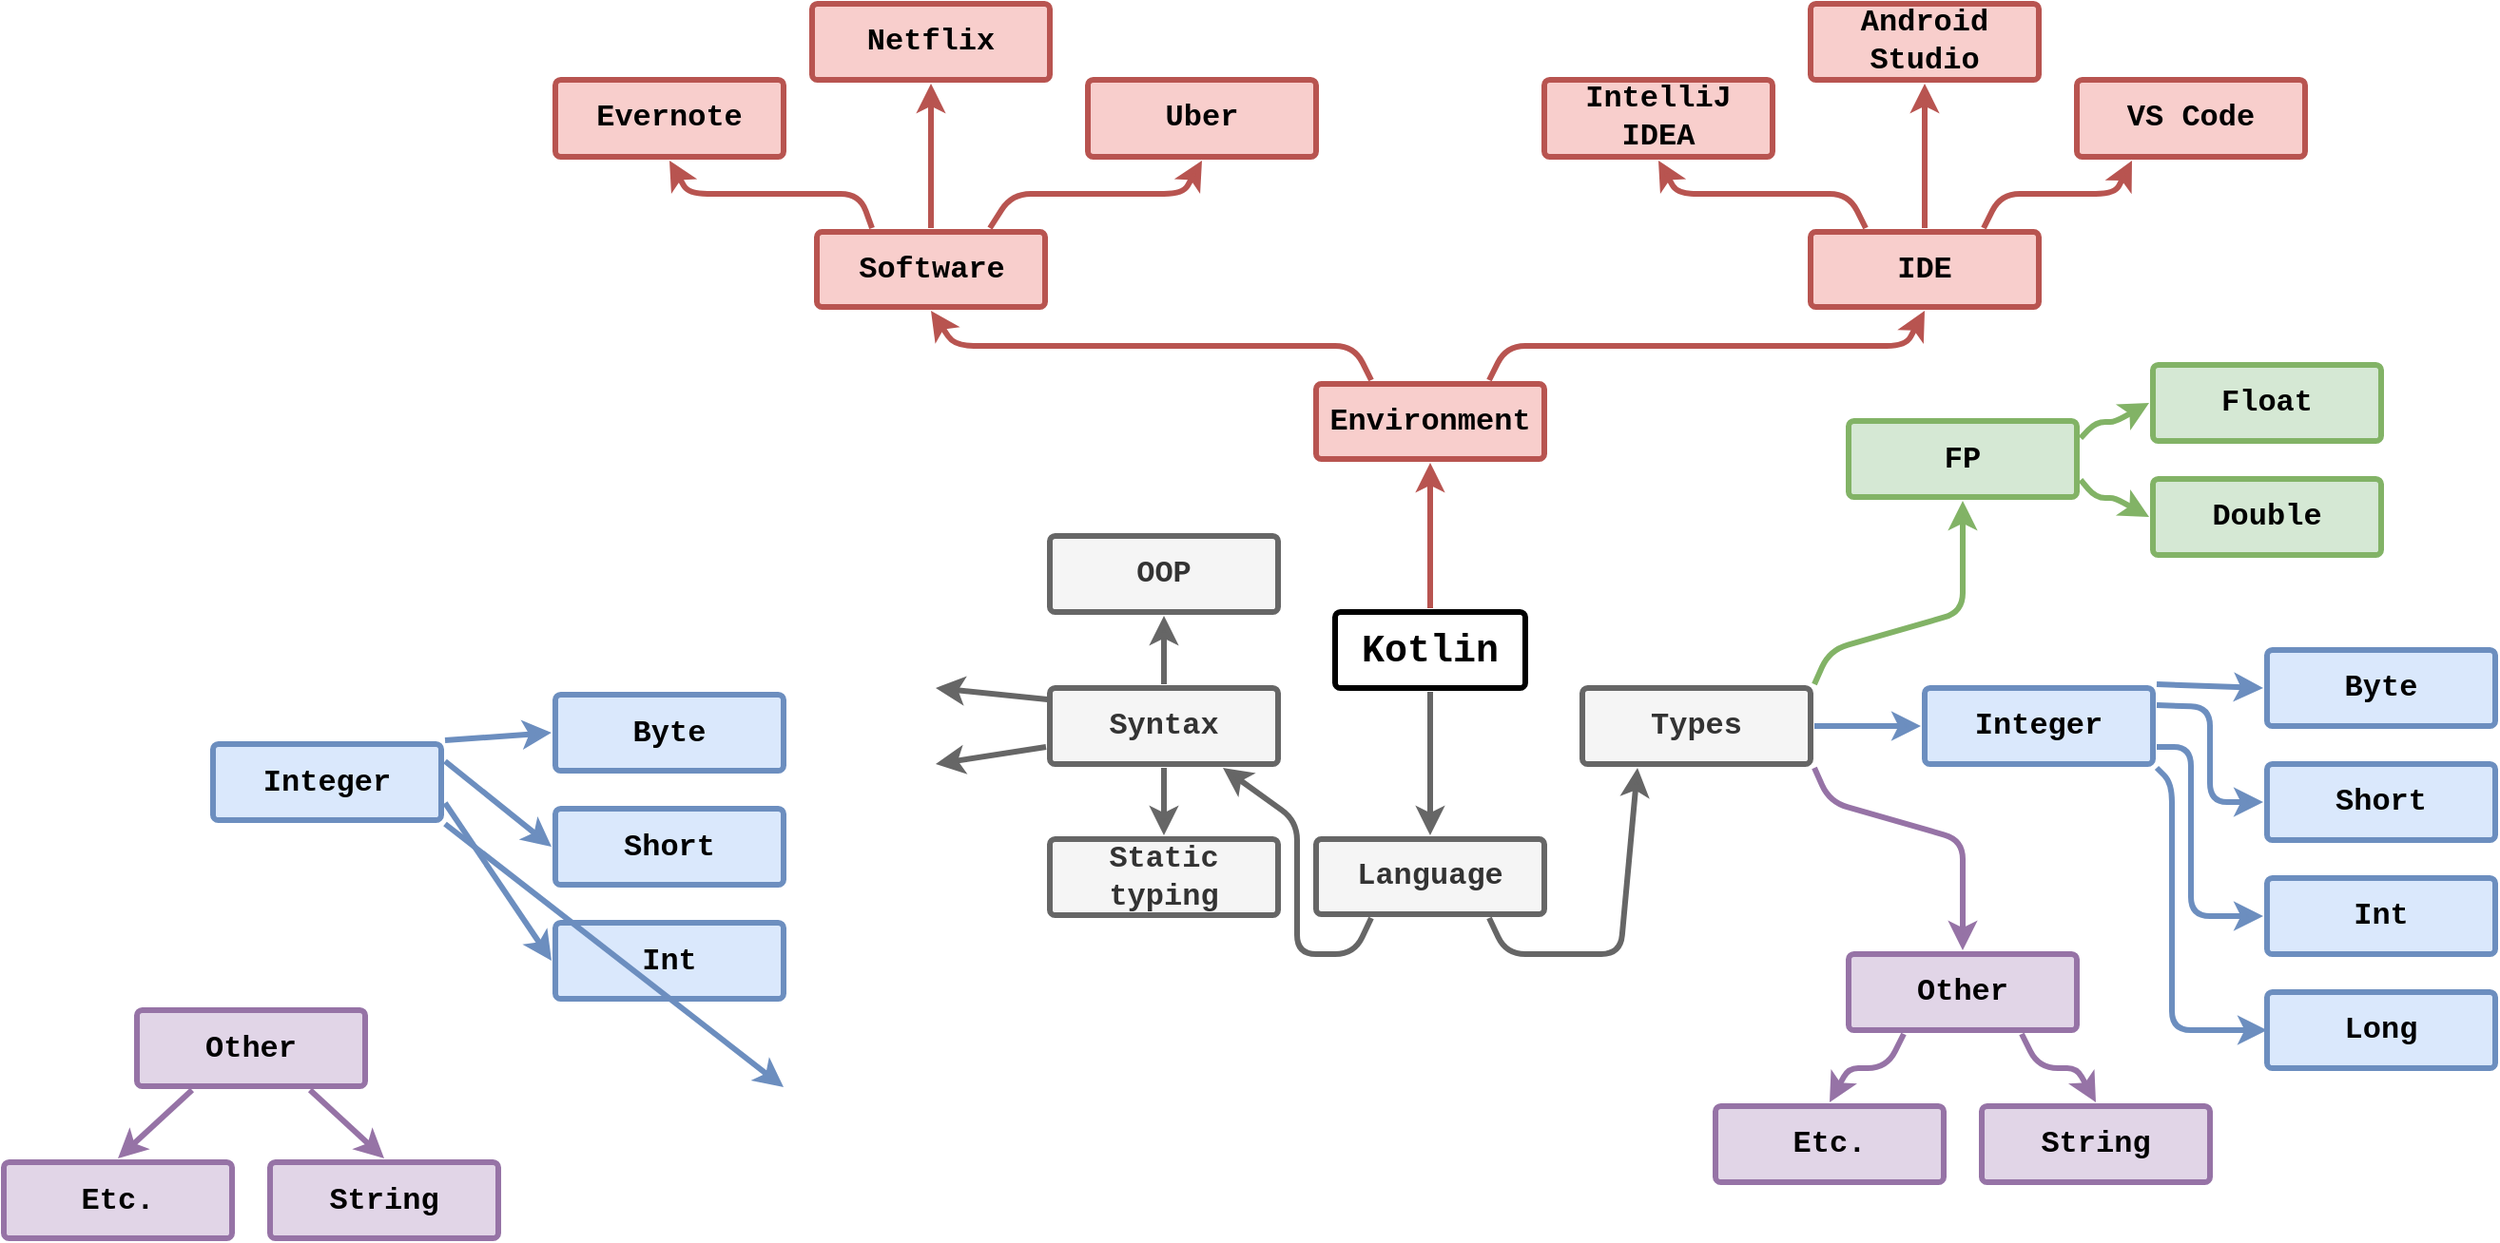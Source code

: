 <mxfile version="22.1.0" type="github">
  <diagram id="6a731a19-8d31-9384-78a2-239565b7b9f0" name="Page-1">
    <mxGraphModel dx="1869" dy="373" grid="1" gridSize="10" guides="1" tooltips="1" connect="1" arrows="1" fold="1" page="1" pageScale="1" pageWidth="1169" pageHeight="827" background="none" math="0" shadow="0">
      <root>
        <mxCell id="0" />
        <mxCell id="1" parent="0" />
        <mxCell id="1745" value="" style="edgeStyle=none;rounded=1;jumpStyle=none;html=1;shadow=0;labelBackgroundColor=none;startArrow=none;startFill=0;endArrow=classic;endFill=1;jettySize=auto;orthogonalLoop=1;strokeColor=#b85450;strokeWidth=3;fontFamily=Courier New;fontSize=16;fontColor=default;spacing=5;fontStyle=1;exitX=0.25;exitY=0;exitDx=0;exitDy=0;entryX=0.5;entryY=1;entryDx=0;entryDy=0;fillColor=#f8cecc;" parent="1" source="BuEvshFohfWNwcxQu9Q5-1786" target="1764" edge="1">
          <mxGeometry relative="1" as="geometry">
            <mxPoint x="585.0" y="208" as="sourcePoint" />
            <mxPoint x="536" y="130" as="targetPoint" />
            <Array as="points">
              <mxPoint x="540" y="260" />
              <mxPoint x="330" y="260" />
            </Array>
          </mxGeometry>
        </mxCell>
        <mxCell id="1746" value="" style="edgeStyle=none;rounded=1;jumpStyle=none;html=1;shadow=0;labelBackgroundColor=none;startArrow=none;startFill=0;endArrow=classic;endFill=1;jettySize=auto;orthogonalLoop=1;strokeColor=#666666;strokeWidth=3;fontFamily=Courier New;fontSize=16;fontColor=default;spacing=5;fontStyle=1;fillColor=#f5f5f5;entryX=0.25;entryY=1;entryDx=0;entryDy=0;exitX=0.75;exitY=1;exitDx=0;exitDy=0;" parent="1" source="BuEvshFohfWNwcxQu9Q5-1799" target="1771" edge="1">
          <mxGeometry relative="1" as="geometry">
            <mxPoint x="600" y="560" as="sourcePoint" />
            <Array as="points">
              <mxPoint x="620" y="580" />
              <mxPoint x="680" y="580" />
            </Array>
          </mxGeometry>
        </mxCell>
        <mxCell id="1747" value="" style="edgeStyle=none;rounded=1;jumpStyle=none;html=1;shadow=0;labelBackgroundColor=none;startArrow=none;startFill=0;endArrow=classic;endFill=1;jettySize=auto;orthogonalLoop=1;strokeWidth=3;fontFamily=Courier New;fontSize=16;fontColor=default;spacing=5;fontStyle=1;entryX=0.5;entryY=0;entryDx=0;entryDy=0;fillColor=#f5f5f5;strokeColor=#666666;" parent="1" source="1749" target="BuEvshFohfWNwcxQu9Q5-1799" edge="1">
          <mxGeometry relative="1" as="geometry">
            <mxPoint x="571.773" y="568.5" as="targetPoint" />
          </mxGeometry>
        </mxCell>
        <mxCell id="1749" value="Kotlin" style="rounded=1;whiteSpace=wrap;html=1;shadow=0;labelBackgroundColor=none;strokeWidth=3;fontFamily=Courier New;fontSize=20;align=center;fontStyle=1;spacing=5;arcSize=7;perimeterSpacing=2;" parent="1" vertex="1">
          <mxGeometry x="530" y="400" width="100" height="40" as="geometry" />
        </mxCell>
        <mxCell id="1764" value="Software" style="rounded=1;whiteSpace=wrap;html=1;shadow=0;labelBackgroundColor=none;strokeColor=#b85450;strokeWidth=3;fillColor=#f8cecc;fontFamily=Courier New;fontSize=16;align=center;spacing=5;fontStyle=1;arcSize=7;perimeterSpacing=2;" parent="1" vertex="1">
          <mxGeometry x="257.5" y="200" width="120" height="39.5" as="geometry" />
        </mxCell>
        <mxCell id="1765" value="Uber" style="rounded=1;whiteSpace=wrap;html=1;shadow=0;labelBackgroundColor=none;strokeColor=#b85450;strokeWidth=3;fillColor=#f8cecc;fontFamily=Courier New;fontSize=16;align=center;spacing=5;arcSize=7;perimeterSpacing=2;fontStyle=1;" parent="1" vertex="1">
          <mxGeometry x="400" y="120" width="120" height="40.5" as="geometry" />
        </mxCell>
        <mxCell id="1766" value="" style="edgeStyle=none;rounded=1;jumpStyle=none;html=1;shadow=0;labelBackgroundColor=none;startArrow=none;startFill=0;endArrow=classic;endFill=1;jettySize=auto;orthogonalLoop=1;strokeColor=#b85450;strokeWidth=3;fontFamily=Courier New;fontSize=16;fontColor=default;spacing=5;fontStyle=1;entryX=0.5;entryY=1;entryDx=0;entryDy=0;exitX=0.75;exitY=0;exitDx=0;exitDy=0;fillColor=#f8cecc;" parent="1" source="1764" target="1765" edge="1">
          <mxGeometry relative="1" as="geometry">
            <Array as="points">
              <mxPoint x="360" y="180" />
              <mxPoint x="450" y="180" />
            </Array>
          </mxGeometry>
        </mxCell>
        <mxCell id="1767" value="Netflix" style="rounded=1;whiteSpace=wrap;html=1;shadow=0;labelBackgroundColor=none;strokeColor=#b85450;strokeWidth=3;fillColor=#f8cecc;fontFamily=Courier New;fontSize=16;align=center;spacing=5;arcSize=7;perimeterSpacing=2;fontStyle=1;" parent="1" vertex="1">
          <mxGeometry x="255" y="80" width="125" height="40" as="geometry" />
        </mxCell>
        <mxCell id="1768" value="" style="edgeStyle=none;rounded=1;jumpStyle=none;html=1;shadow=0;labelBackgroundColor=none;startArrow=none;startFill=0;endArrow=classic;endFill=1;jettySize=auto;orthogonalLoop=1;strokeColor=#b85450;strokeWidth=3;fontFamily=Courier New;fontSize=16;fontColor=default;spacing=5;fontStyle=1;entryX=0.5;entryY=1;entryDx=0;entryDy=0;exitX=0.5;exitY=0;exitDx=0;exitDy=0;fillColor=#f8cecc;" parent="1" source="1764" target="1767" edge="1">
          <mxGeometry relative="1" as="geometry">
            <mxPoint x="340" y="170" as="sourcePoint" />
          </mxGeometry>
        </mxCell>
        <mxCell id="1769" value="Evernote" style="rounded=1;whiteSpace=wrap;html=1;shadow=0;labelBackgroundColor=none;strokeColor=#b85450;strokeWidth=3;fillColor=#f8cecc;fontFamily=Courier New;fontSize=16;align=center;spacing=5;arcSize=7;perimeterSpacing=2;fontStyle=1;" parent="1" vertex="1">
          <mxGeometry x="120" y="120" width="120" height="40.5" as="geometry" />
        </mxCell>
        <mxCell id="1770" value="" style="edgeStyle=none;rounded=1;jumpStyle=none;html=1;shadow=0;labelBackgroundColor=none;startArrow=none;startFill=0;endArrow=classic;endFill=1;jettySize=auto;orthogonalLoop=1;strokeColor=#b85450;strokeWidth=3;fontFamily=Courier New;fontSize=16;fontColor=default;spacing=5;fontStyle=1;entryX=0.5;entryY=1;entryDx=0;entryDy=0;exitX=0.25;exitY=0;exitDx=0;exitDy=0;fillColor=#f8cecc;" parent="1" source="1764" target="1769" edge="1">
          <mxGeometry relative="1" as="geometry">
            <Array as="points">
              <mxPoint x="280" y="180" />
              <mxPoint x="190" y="180" />
            </Array>
          </mxGeometry>
        </mxCell>
        <mxCell id="1771" value="Types" style="rounded=1;whiteSpace=wrap;html=1;shadow=0;labelBackgroundColor=none;strokeWidth=3;fontFamily=Courier New;fontSize=16;align=center;spacing=5;fontStyle=1;arcSize=7;perimeterSpacing=2;fillColor=#f5f5f5;strokeColor=#666666;fontColor=#333333;" parent="1" vertex="1">
          <mxGeometry x="660" y="440" width="120" height="40" as="geometry" />
        </mxCell>
        <mxCell id="1775" value="" style="edgeStyle=none;rounded=1;jumpStyle=none;html=1;shadow=0;labelBackgroundColor=none;startArrow=none;startFill=0;jettySize=auto;orthogonalLoop=1;strokeWidth=3;fontFamily=Courier New;fontSize=16;fontColor=default;spacing=5;fontStyle=1;exitX=1;exitY=1;exitDx=0;exitDy=0;entryX=0.5;entryY=0;entryDx=0;entryDy=0;fillColor=#e1d5e7;strokeColor=#9673a6;" parent="1" source="1771" target="BuEvshFohfWNwcxQu9Q5-1802" edge="1">
          <mxGeometry relative="1" as="geometry">
            <mxPoint x="860" y="470" as="targetPoint" />
            <Array as="points">
              <mxPoint x="790" y="500" />
              <mxPoint x="860" y="520" />
            </Array>
          </mxGeometry>
        </mxCell>
        <mxCell id="1777" value="" style="edgeStyle=none;rounded=1;jumpStyle=none;html=1;shadow=0;labelBackgroundColor=none;startArrow=none;startFill=0;jettySize=auto;orthogonalLoop=1;strokeWidth=3;fontFamily=Courier New;fontSize=16;fontColor=default;spacing=5;fontStyle=1;exitX=1;exitY=0.5;exitDx=0;exitDy=0;entryX=0;entryY=0.5;entryDx=0;entryDy=0;fillColor=#dae8fc;strokeColor=#6c8ebf;" parent="1" source="1771" target="BuEvshFohfWNwcxQu9Q5-1801" edge="1">
          <mxGeometry relative="1" as="geometry">
            <mxPoint x="880" y="410" as="targetPoint" />
          </mxGeometry>
        </mxCell>
        <mxCell id="1779" value="" style="edgeStyle=none;rounded=1;jumpStyle=none;html=1;shadow=0;labelBackgroundColor=none;startArrow=none;startFill=0;jettySize=auto;orthogonalLoop=1;strokeWidth=3;fontFamily=Courier New;fontSize=16;fontColor=default;spacing=5;fontStyle=1;entryX=0.5;entryY=1;entryDx=0;entryDy=0;exitX=1;exitY=0;exitDx=0;exitDy=0;fillColor=#d5e8d4;strokeColor=#82b366;" parent="1" source="1771" target="BuEvshFohfWNwcxQu9Q5-1800" edge="1">
          <mxGeometry relative="1" as="geometry">
            <mxPoint x="912.612" y="306.5" as="targetPoint" />
            <Array as="points">
              <mxPoint x="790" y="420" />
              <mxPoint x="860" y="400" />
            </Array>
          </mxGeometry>
        </mxCell>
        <mxCell id="BuEvshFohfWNwcxQu9Q5-1785" value="" style="edgeStyle=none;rounded=1;jumpStyle=none;html=1;shadow=0;labelBackgroundColor=none;startArrow=none;startFill=0;endArrow=classic;endFill=1;jettySize=auto;orthogonalLoop=1;strokeWidth=3;fontFamily=Courier New;fontSize=16;fontColor=default;spacing=5;fontStyle=1;exitX=0.5;exitY=0;exitDx=0;exitDy=0;entryX=0.5;entryY=1;entryDx=0;entryDy=0;fillColor=#f8cecc;strokeColor=#b85450;" edge="1" parent="1" source="1749" target="BuEvshFohfWNwcxQu9Q5-1786">
          <mxGeometry relative="1" as="geometry">
            <mxPoint x="645" y="268.0" as="sourcePoint" />
            <mxPoint x="665" y="190" as="targetPoint" />
          </mxGeometry>
        </mxCell>
        <mxCell id="BuEvshFohfWNwcxQu9Q5-1786" value="Environment" style="rounded=1;whiteSpace=wrap;html=1;shadow=0;labelBackgroundColor=none;strokeWidth=3;fontFamily=Courier New;fontSize=16;align=center;spacing=5;fontStyle=1;arcSize=7;perimeterSpacing=2;fillColor=#f8cecc;strokeColor=#b85450;" vertex="1" parent="1">
          <mxGeometry x="520" y="280" width="120" height="39.5" as="geometry" />
        </mxCell>
        <mxCell id="BuEvshFohfWNwcxQu9Q5-1789" value="" style="edgeStyle=none;rounded=1;jumpStyle=none;html=1;shadow=0;labelBackgroundColor=none;startArrow=none;startFill=0;endArrow=classic;endFill=1;jettySize=auto;orthogonalLoop=1;strokeColor=#b85450;strokeWidth=3;fontFamily=Courier New;fontSize=16;fontColor=default;spacing=5;fontStyle=1;entryX=0.5;entryY=1;entryDx=0;entryDy=0;exitX=0.75;exitY=0;exitDx=0;exitDy=0;fillColor=#f8cecc;" edge="1" parent="1" source="BuEvshFohfWNwcxQu9Q5-1786" target="BuEvshFohfWNwcxQu9Q5-1790">
          <mxGeometry relative="1" as="geometry">
            <mxPoint x="630" y="260" as="sourcePoint" />
            <mxPoint x="640" y="260" as="targetPoint" />
            <Array as="points">
              <mxPoint x="620" y="260" />
              <mxPoint x="830" y="260" />
            </Array>
          </mxGeometry>
        </mxCell>
        <mxCell id="BuEvshFohfWNwcxQu9Q5-1790" value="IDE" style="rounded=1;whiteSpace=wrap;html=1;shadow=0;labelBackgroundColor=none;strokeColor=#b85450;strokeWidth=3;fillColor=#f8cecc;fontFamily=Courier New;fontSize=16;align=center;spacing=5;fontStyle=1;arcSize=7;perimeterSpacing=2;" vertex="1" parent="1">
          <mxGeometry x="780" y="200" width="120" height="39.5" as="geometry" />
        </mxCell>
        <mxCell id="BuEvshFohfWNwcxQu9Q5-1791" value="VS Code" style="rounded=1;whiteSpace=wrap;html=1;shadow=0;labelBackgroundColor=none;strokeColor=#b85450;strokeWidth=3;fillColor=#f8cecc;fontFamily=Courier New;fontSize=16;align=center;spacing=5;arcSize=7;perimeterSpacing=2;fontStyle=1" vertex="1" parent="1">
          <mxGeometry x="920" y="120" width="120" height="40.5" as="geometry" />
        </mxCell>
        <mxCell id="BuEvshFohfWNwcxQu9Q5-1792" value="" style="edgeStyle=none;rounded=1;jumpStyle=none;html=1;shadow=0;labelBackgroundColor=none;startArrow=none;startFill=0;endArrow=classic;endFill=1;jettySize=auto;orthogonalLoop=1;strokeColor=#b85450;strokeWidth=3;fontFamily=Courier New;fontSize=16;fontColor=default;spacing=5;fontStyle=1;exitX=0.75;exitY=0;exitDx=0;exitDy=0;fillColor=#f8cecc;entryX=0.25;entryY=1;entryDx=0;entryDy=0;" edge="1" parent="1" target="BuEvshFohfWNwcxQu9Q5-1791" source="BuEvshFohfWNwcxQu9Q5-1790">
          <mxGeometry relative="1" as="geometry">
            <mxPoint x="900" y="150" as="sourcePoint" />
            <Array as="points">
              <mxPoint x="880" y="180" />
              <mxPoint x="940" y="180" />
            </Array>
          </mxGeometry>
        </mxCell>
        <mxCell id="BuEvshFohfWNwcxQu9Q5-1793" value="Android Studio" style="rounded=1;whiteSpace=wrap;html=1;shadow=0;labelBackgroundColor=none;strokeColor=#b85450;strokeWidth=3;fillColor=#f8cecc;fontFamily=Courier New;fontSize=16;align=center;spacing=5;arcSize=7;perimeterSpacing=2;fontStyle=1" vertex="1" parent="1">
          <mxGeometry x="780" y="80" width="120" height="40" as="geometry" />
        </mxCell>
        <mxCell id="BuEvshFohfWNwcxQu9Q5-1794" value="" style="edgeStyle=none;rounded=1;jumpStyle=none;html=1;shadow=0;labelBackgroundColor=none;startArrow=none;startFill=0;endArrow=classic;endFill=1;jettySize=auto;orthogonalLoop=1;strokeColor=#b85450;strokeWidth=3;fontFamily=Courier New;fontSize=16;fontColor=default;spacing=5;fontStyle=1;exitX=0.5;exitY=0;exitDx=0;exitDy=0;entryX=0.5;entryY=1;entryDx=0;entryDy=0;fillColor=#f8cecc;" edge="1" parent="1" target="BuEvshFohfWNwcxQu9Q5-1793" source="BuEvshFohfWNwcxQu9Q5-1790">
          <mxGeometry relative="1" as="geometry">
            <mxPoint x="860" y="160" as="sourcePoint" />
            <mxPoint x="850" y="140" as="targetPoint" />
          </mxGeometry>
        </mxCell>
        <mxCell id="BuEvshFohfWNwcxQu9Q5-1795" value="" style="edgeStyle=none;rounded=1;jumpStyle=none;html=1;shadow=0;labelBackgroundColor=none;startArrow=none;startFill=0;endArrow=classic;endFill=1;jettySize=auto;orthogonalLoop=1;strokeColor=#b85450;strokeWidth=3;fontFamily=Courier New;fontSize=16;fontColor=default;spacing=5;fontStyle=1;entryX=0.5;entryY=1;entryDx=0;entryDy=0;exitX=0.25;exitY=0;exitDx=0;exitDy=0;fillColor=#f8cecc;" edge="1" parent="1" source="BuEvshFohfWNwcxQu9Q5-1790" target="BuEvshFohfWNwcxQu9Q5-1796">
          <mxGeometry relative="1" as="geometry">
            <mxPoint x="780" y="160" as="sourcePoint" />
            <mxPoint x="720" y="153" as="targetPoint" />
            <Array as="points">
              <mxPoint x="800" y="180" />
              <mxPoint x="710" y="180" />
            </Array>
          </mxGeometry>
        </mxCell>
        <mxCell id="BuEvshFohfWNwcxQu9Q5-1796" value="IntelliJ IDEA" style="rounded=1;whiteSpace=wrap;html=1;shadow=0;labelBackgroundColor=none;strokeColor=#b85450;strokeWidth=3;fillColor=#f8cecc;fontFamily=Courier New;fontSize=16;align=center;spacing=5;arcSize=7;perimeterSpacing=2;fontStyle=1" vertex="1" parent="1">
          <mxGeometry x="640" y="120" width="120" height="40.5" as="geometry" />
        </mxCell>
        <mxCell id="BuEvshFohfWNwcxQu9Q5-1799" value="Language" style="rounded=1;whiteSpace=wrap;html=1;shadow=0;labelBackgroundColor=none;strokeWidth=3;fontFamily=Courier New;fontSize=16;align=center;spacing=5;fontStyle=1;arcSize=7;perimeterSpacing=2;fillColor=#f5f5f5;fontColor=#333333;strokeColor=#666666;" vertex="1" parent="1">
          <mxGeometry x="520" y="519.5" width="120" height="39.5" as="geometry" />
        </mxCell>
        <mxCell id="BuEvshFohfWNwcxQu9Q5-1800" value="FP" style="rounded=1;whiteSpace=wrap;html=1;shadow=0;labelBackgroundColor=none;strokeColor=#82b366;strokeWidth=3;fillColor=#d5e8d4;fontFamily=Courier New;fontSize=16;align=center;spacing=5;fontStyle=1;arcSize=7;perimeterSpacing=2;" vertex="1" parent="1">
          <mxGeometry x="800" y="299.5" width="120" height="40" as="geometry" />
        </mxCell>
        <mxCell id="BuEvshFohfWNwcxQu9Q5-1801" value="Integer" style="rounded=1;whiteSpace=wrap;html=1;shadow=0;labelBackgroundColor=none;strokeColor=#6c8ebf;strokeWidth=3;fillColor=#dae8fc;fontFamily=Courier New;fontSize=16;align=center;spacing=5;fontStyle=1;arcSize=7;perimeterSpacing=2;" vertex="1" parent="1">
          <mxGeometry x="840" y="440" width="120" height="40" as="geometry" />
        </mxCell>
        <mxCell id="BuEvshFohfWNwcxQu9Q5-1802" value="Other" style="rounded=1;whiteSpace=wrap;html=1;shadow=0;labelBackgroundColor=none;strokeColor=#9673a6;strokeWidth=3;fillColor=#e1d5e7;fontFamily=Courier New;fontSize=16;align=center;spacing=5;fontStyle=1;arcSize=7;perimeterSpacing=2;" vertex="1" parent="1">
          <mxGeometry x="800" y="580" width="120" height="40" as="geometry" />
        </mxCell>
        <mxCell id="BuEvshFohfWNwcxQu9Q5-1803" value="Double" style="rounded=1;whiteSpace=wrap;html=1;shadow=0;labelBackgroundColor=none;strokeColor=#82b366;strokeWidth=3;fillColor=#d5e8d4;fontFamily=Courier New;fontSize=16;align=center;spacing=5;fontStyle=1;arcSize=7;perimeterSpacing=2;" vertex="1" parent="1">
          <mxGeometry x="960" y="330" width="120" height="40" as="geometry" />
        </mxCell>
        <mxCell id="BuEvshFohfWNwcxQu9Q5-1804" value="Float" style="rounded=1;whiteSpace=wrap;html=1;shadow=0;labelBackgroundColor=none;strokeColor=#82b366;strokeWidth=3;fillColor=#d5e8d4;fontFamily=Courier New;fontSize=16;align=center;spacing=5;fontStyle=1;arcSize=7;perimeterSpacing=2;" vertex="1" parent="1">
          <mxGeometry x="960" y="270" width="120" height="40" as="geometry" />
        </mxCell>
        <mxCell id="BuEvshFohfWNwcxQu9Q5-1805" value="" style="edgeStyle=none;rounded=1;jumpStyle=none;html=1;shadow=0;labelBackgroundColor=none;startArrow=none;startFill=0;jettySize=auto;orthogonalLoop=1;strokeColor=#82b366;strokeWidth=3;fontFamily=Courier New;fontSize=16;fontColor=default;spacing=5;fontStyle=1;fillColor=#d5e8d4;exitX=1;exitY=0.75;exitDx=0;exitDy=0;entryX=0;entryY=0.5;entryDx=0;entryDy=0;" edge="1" parent="1" source="BuEvshFohfWNwcxQu9Q5-1800" target="BuEvshFohfWNwcxQu9Q5-1803">
          <mxGeometry relative="1" as="geometry">
            <mxPoint x="951" y="269" as="sourcePoint" />
            <mxPoint x="987" y="269" as="targetPoint" />
            <Array as="points">
              <mxPoint x="930" y="340" />
              <mxPoint x="940" y="340" />
            </Array>
          </mxGeometry>
        </mxCell>
        <mxCell id="BuEvshFohfWNwcxQu9Q5-1806" value="" style="edgeStyle=none;rounded=1;jumpStyle=none;html=1;shadow=0;labelBackgroundColor=none;startArrow=none;startFill=0;jettySize=auto;orthogonalLoop=1;strokeColor=#82b366;strokeWidth=3;fontFamily=Courier New;fontSize=16;fontColor=default;spacing=5;fontStyle=1;fillColor=#d5e8d4;exitX=1;exitY=0.25;exitDx=0;exitDy=0;entryX=0;entryY=0.5;entryDx=0;entryDy=0;" edge="1" parent="1" source="BuEvshFohfWNwcxQu9Q5-1800" target="BuEvshFohfWNwcxQu9Q5-1804">
          <mxGeometry relative="1" as="geometry">
            <mxPoint x="951" y="247" as="sourcePoint" />
            <mxPoint x="940" y="270" as="targetPoint" />
            <Array as="points">
              <mxPoint x="930" y="300" />
              <mxPoint x="940" y="300" />
            </Array>
          </mxGeometry>
        </mxCell>
        <mxCell id="BuEvshFohfWNwcxQu9Q5-1807" value="Short" style="rounded=1;whiteSpace=wrap;html=1;shadow=0;labelBackgroundColor=none;strokeColor=#6c8ebf;strokeWidth=3;fillColor=#dae8fc;fontFamily=Courier New;fontSize=16;align=center;spacing=5;fontStyle=1;arcSize=7;perimeterSpacing=2;" vertex="1" parent="1">
          <mxGeometry x="1020" y="480" width="120" height="40" as="geometry" />
        </mxCell>
        <mxCell id="BuEvshFohfWNwcxQu9Q5-1808" value="Byte" style="rounded=1;whiteSpace=wrap;html=1;shadow=0;labelBackgroundColor=none;strokeColor=#6c8ebf;strokeWidth=3;fillColor=#dae8fc;fontFamily=Courier New;fontSize=16;align=center;spacing=5;fontStyle=1;arcSize=7;perimeterSpacing=2;" vertex="1" parent="1">
          <mxGeometry x="1020" y="420" width="120" height="40" as="geometry" />
        </mxCell>
        <mxCell id="BuEvshFohfWNwcxQu9Q5-1809" value="" style="edgeStyle=none;rounded=1;jumpStyle=none;html=1;shadow=0;labelBackgroundColor=none;startArrow=none;startFill=0;jettySize=auto;orthogonalLoop=1;strokeColor=#6c8ebf;strokeWidth=3;fontFamily=Courier New;fontSize=16;fontColor=default;spacing=5;fontStyle=1;fillColor=#dae8fc;exitX=1;exitY=0.25;exitDx=0;exitDy=0;entryX=0;entryY=0.5;entryDx=0;entryDy=0;" edge="1" parent="1" target="BuEvshFohfWNwcxQu9Q5-1807" source="BuEvshFohfWNwcxQu9Q5-1801">
          <mxGeometry relative="1" as="geometry">
            <mxPoint x="990" y="460" as="sourcePoint" />
            <mxPoint x="1055" y="399" as="targetPoint" />
            <Array as="points">
              <mxPoint x="990" y="450" />
              <mxPoint x="990" y="500" />
            </Array>
          </mxGeometry>
        </mxCell>
        <mxCell id="BuEvshFohfWNwcxQu9Q5-1810" value="" style="edgeStyle=none;rounded=1;jumpStyle=none;html=1;shadow=0;labelBackgroundColor=none;startArrow=none;startFill=0;jettySize=auto;orthogonalLoop=1;strokeColor=#6c8ebf;strokeWidth=3;fontFamily=Courier New;fontSize=16;fontColor=default;spacing=5;fontStyle=1;fillColor=#dae8fc;exitX=1;exitY=0;exitDx=0;exitDy=0;entryX=0;entryY=0.5;entryDx=0;entryDy=0;" edge="1" parent="1" target="BuEvshFohfWNwcxQu9Q5-1808" source="BuEvshFohfWNwcxQu9Q5-1801">
          <mxGeometry relative="1" as="geometry">
            <mxPoint x="990" y="439" as="sourcePoint" />
            <mxPoint x="1008" y="400" as="targetPoint" />
          </mxGeometry>
        </mxCell>
        <mxCell id="BuEvshFohfWNwcxQu9Q5-1811" value="Long" style="rounded=1;whiteSpace=wrap;html=1;shadow=0;labelBackgroundColor=none;strokeColor=#6c8ebf;strokeWidth=3;fillColor=#dae8fc;fontFamily=Courier New;fontSize=16;align=center;spacing=5;fontStyle=1;arcSize=7;perimeterSpacing=2;" vertex="1" parent="1">
          <mxGeometry x="1020" y="600" width="120" height="40" as="geometry" />
        </mxCell>
        <mxCell id="BuEvshFohfWNwcxQu9Q5-1812" value="Int" style="rounded=1;whiteSpace=wrap;html=1;shadow=0;labelBackgroundColor=none;strokeColor=#6c8ebf;strokeWidth=3;fillColor=#dae8fc;fontFamily=Courier New;fontSize=16;align=center;spacing=5;fontStyle=1;arcSize=7;perimeterSpacing=2;" vertex="1" parent="1">
          <mxGeometry x="1020" y="540" width="120" height="40" as="geometry" />
        </mxCell>
        <mxCell id="BuEvshFohfWNwcxQu9Q5-1813" value="" style="edgeStyle=none;rounded=1;jumpStyle=none;html=1;shadow=0;labelBackgroundColor=none;startArrow=none;startFill=0;jettySize=auto;orthogonalLoop=1;strokeColor=#6c8ebf;strokeWidth=3;fontFamily=Courier New;fontSize=16;fontColor=default;spacing=5;fontStyle=1;fillColor=#dae8fc;exitX=1;exitY=1;exitDx=0;exitDy=0;entryX=0.016;entryY=0.5;entryDx=0;entryDy=0;entryPerimeter=0;" edge="1" parent="1" target="BuEvshFohfWNwcxQu9Q5-1811" source="BuEvshFohfWNwcxQu9Q5-1801">
          <mxGeometry relative="1" as="geometry">
            <mxPoint x="990" y="580" as="sourcePoint" />
            <mxPoint x="1010" y="630" as="targetPoint" />
            <Array as="points">
              <mxPoint x="970" y="490" />
              <mxPoint x="970" y="620" />
            </Array>
          </mxGeometry>
        </mxCell>
        <mxCell id="BuEvshFohfWNwcxQu9Q5-1814" value="" style="edgeStyle=none;rounded=1;jumpStyle=none;html=1;shadow=0;labelBackgroundColor=none;startArrow=none;startFill=0;jettySize=auto;orthogonalLoop=1;strokeColor=#6c8ebf;strokeWidth=3;fontFamily=Courier New;fontSize=16;fontColor=default;spacing=5;fontStyle=1;fillColor=#dae8fc;exitX=1;exitY=0.75;exitDx=0;exitDy=0;entryX=0;entryY=0.5;entryDx=0;entryDy=0;" edge="1" parent="1" target="BuEvshFohfWNwcxQu9Q5-1812" source="BuEvshFohfWNwcxQu9Q5-1801">
          <mxGeometry relative="1" as="geometry">
            <mxPoint x="990" y="559" as="sourcePoint" />
            <mxPoint x="1008" y="520" as="targetPoint" />
            <Array as="points">
              <mxPoint x="980" y="471" />
              <mxPoint x="980" y="500" />
              <mxPoint x="980" y="560" />
            </Array>
          </mxGeometry>
        </mxCell>
        <mxCell id="BuEvshFohfWNwcxQu9Q5-1815" value="String" style="rounded=1;whiteSpace=wrap;html=1;shadow=0;labelBackgroundColor=none;strokeColor=#9673a6;strokeWidth=3;fillColor=#e1d5e7;fontFamily=Courier New;fontSize=16;align=center;spacing=5;fontStyle=1;arcSize=7;perimeterSpacing=2;" vertex="1" parent="1">
          <mxGeometry x="870" y="660" width="120" height="40" as="geometry" />
        </mxCell>
        <mxCell id="BuEvshFohfWNwcxQu9Q5-1816" value="Etc." style="rounded=1;whiteSpace=wrap;html=1;shadow=0;labelBackgroundColor=none;strokeColor=#9673a6;strokeWidth=3;fillColor=#e1d5e7;fontFamily=Courier New;fontSize=16;align=center;spacing=5;fontStyle=1;arcSize=7;perimeterSpacing=2;" vertex="1" parent="1">
          <mxGeometry x="730" y="660" width="120" height="40" as="geometry" />
        </mxCell>
        <mxCell id="BuEvshFohfWNwcxQu9Q5-1817" value="" style="edgeStyle=none;rounded=1;jumpStyle=none;html=1;shadow=0;labelBackgroundColor=none;startArrow=none;startFill=0;jettySize=auto;orthogonalLoop=1;strokeColor=#9673a6;strokeWidth=3;fontFamily=Courier New;fontSize=16;fontColor=default;spacing=5;fontStyle=1;fillColor=#e1d5e7;exitX=0.75;exitY=1;exitDx=0;exitDy=0;entryX=0.5;entryY=0;entryDx=0;entryDy=0;" edge="1" parent="1" source="BuEvshFohfWNwcxQu9Q5-1802" target="BuEvshFohfWNwcxQu9Q5-1815">
          <mxGeometry relative="1" as="geometry">
            <mxPoint x="910" y="500" as="sourcePoint" />
            <mxPoint x="938" y="706" as="targetPoint" />
            <Array as="points">
              <mxPoint x="900" y="640" />
              <mxPoint x="920" y="640" />
            </Array>
          </mxGeometry>
        </mxCell>
        <mxCell id="BuEvshFohfWNwcxQu9Q5-1818" value="" style="edgeStyle=none;rounded=1;jumpStyle=none;html=1;shadow=0;labelBackgroundColor=none;startArrow=none;startFill=0;jettySize=auto;orthogonalLoop=1;strokeColor=#9673a6;strokeWidth=3;fontFamily=Courier New;fontSize=16;fontColor=default;spacing=5;fontStyle=1;fillColor=#e1d5e7;exitX=0.25;exitY=1;exitDx=0;exitDy=0;entryX=0.5;entryY=0;entryDx=0;entryDy=0;" edge="1" parent="1" source="BuEvshFohfWNwcxQu9Q5-1802" target="BuEvshFohfWNwcxQu9Q5-1816">
          <mxGeometry relative="1" as="geometry">
            <mxPoint x="585" y="650" as="sourcePoint" />
            <mxPoint x="664" y="696" as="targetPoint" />
            <Array as="points">
              <mxPoint x="820" y="640" />
              <mxPoint x="800" y="640" />
            </Array>
          </mxGeometry>
        </mxCell>
        <mxCell id="BuEvshFohfWNwcxQu9Q5-1819" value="Syntax" style="rounded=1;whiteSpace=wrap;html=1;shadow=0;labelBackgroundColor=none;strokeColor=#666666;strokeWidth=3;fillColor=#f5f5f5;fontFamily=Courier New;fontSize=16;align=center;spacing=5;fontStyle=1;arcSize=7;perimeterSpacing=2;fontColor=#333333;" vertex="1" parent="1">
          <mxGeometry x="380" y="440" width="120" height="40" as="geometry" />
        </mxCell>
        <mxCell id="BuEvshFohfWNwcxQu9Q5-1820" value="" style="edgeStyle=none;rounded=1;jumpStyle=none;html=1;shadow=0;labelBackgroundColor=none;startArrow=none;startFill=0;endArrow=classic;endFill=1;jettySize=auto;orthogonalLoop=1;strokeColor=#666666;strokeWidth=3;fontFamily=Courier New;fontSize=16;fontColor=default;spacing=5;fontStyle=1;entryX=0.75;entryY=1;entryDx=0;entryDy=0;fillColor=#f5f5f5;exitX=0.25;exitY=1;exitDx=0;exitDy=0;" edge="1" parent="1" source="BuEvshFohfWNwcxQu9Q5-1799" target="BuEvshFohfWNwcxQu9Q5-1819">
          <mxGeometry relative="1" as="geometry">
            <mxPoint x="560" y="570" as="sourcePoint" />
            <mxPoint x="440" y="490" as="targetPoint" />
            <Array as="points">
              <mxPoint x="540" y="580" />
              <mxPoint x="510" y="580" />
              <mxPoint x="510" y="510" />
            </Array>
          </mxGeometry>
        </mxCell>
        <mxCell id="BuEvshFohfWNwcxQu9Q5-1821" value="" style="edgeStyle=none;rounded=1;jumpStyle=none;html=1;shadow=0;labelBackgroundColor=none;startArrow=none;startFill=0;jettySize=auto;orthogonalLoop=1;strokeWidth=3;fontFamily=Courier New;fontSize=16;fontColor=default;spacing=5;fontStyle=1;exitX=0;exitY=0.75;exitDx=0;exitDy=0;fillColor=#f5f5f5;strokeColor=#666666;" edge="1" parent="1" source="BuEvshFohfWNwcxQu9Q5-1819">
          <mxGeometry relative="1" as="geometry">
            <mxPoint x="-118" y="551.5" as="sourcePoint" />
            <mxPoint x="320" y="480" as="targetPoint" />
          </mxGeometry>
        </mxCell>
        <mxCell id="BuEvshFohfWNwcxQu9Q5-1822" value="" style="edgeStyle=none;rounded=1;jumpStyle=none;html=1;shadow=0;labelBackgroundColor=none;startArrow=none;startFill=0;jettySize=auto;orthogonalLoop=1;strokeWidth=3;fontFamily=Courier New;fontSize=16;fontColor=default;spacing=5;fontStyle=1;exitX=0.006;exitY=0.182;exitDx=0;exitDy=0;fillColor=#f5f5f5;strokeColor=#666666;exitPerimeter=0;" edge="1" parent="1" source="BuEvshFohfWNwcxQu9Q5-1819">
          <mxGeometry relative="1" as="geometry">
            <mxPoint x="-118" y="529.5" as="sourcePoint" />
            <mxPoint x="320" y="440" as="targetPoint" />
          </mxGeometry>
        </mxCell>
        <mxCell id="BuEvshFohfWNwcxQu9Q5-1823" value="" style="edgeStyle=none;rounded=1;jumpStyle=none;html=1;shadow=0;labelBackgroundColor=none;startArrow=none;startFill=0;jettySize=auto;orthogonalLoop=1;strokeWidth=3;fontFamily=Courier New;fontSize=16;fontColor=default;spacing=5;fontStyle=1;entryX=0.5;entryY=1;entryDx=0;entryDy=0;exitX=0.5;exitY=0;exitDx=0;exitDy=0;fillColor=#f5f5f5;strokeColor=#666666;" edge="1" parent="1" target="BuEvshFohfWNwcxQu9Q5-1824" source="BuEvshFohfWNwcxQu9Q5-1819">
          <mxGeometry relative="1" as="geometry">
            <mxPoint x="-118" y="507.5" as="sourcePoint" />
            <mxPoint x="12.612" y="336" as="targetPoint" />
          </mxGeometry>
        </mxCell>
        <mxCell id="BuEvshFohfWNwcxQu9Q5-1824" value="OOP" style="rounded=1;whiteSpace=wrap;html=1;shadow=0;labelBackgroundColor=none;strokeColor=#666666;strokeWidth=3;fillColor=#f5f5f5;fontFamily=Courier New;fontSize=16;align=center;spacing=5;fontStyle=1;arcSize=7;perimeterSpacing=2;fontColor=#333333;" vertex="1" parent="1">
          <mxGeometry x="380" y="360" width="120" height="40" as="geometry" />
        </mxCell>
        <mxCell id="BuEvshFohfWNwcxQu9Q5-1825" value="Integer" style="rounded=1;whiteSpace=wrap;html=1;shadow=0;labelBackgroundColor=none;strokeColor=#6c8ebf;strokeWidth=3;fillColor=#dae8fc;fontFamily=Courier New;fontSize=16;align=center;spacing=5;fontStyle=1;arcSize=7;perimeterSpacing=2;" vertex="1" parent="1">
          <mxGeometry x="-60" y="469.5" width="120" height="40" as="geometry" />
        </mxCell>
        <mxCell id="BuEvshFohfWNwcxQu9Q5-1826" value="Other" style="rounded=1;whiteSpace=wrap;html=1;shadow=0;labelBackgroundColor=none;strokeColor=#9673a6;strokeWidth=3;fillColor=#e1d5e7;fontFamily=Courier New;fontSize=16;align=center;spacing=5;fontStyle=1;arcSize=7;perimeterSpacing=2;" vertex="1" parent="1">
          <mxGeometry x="-100" y="609.5" width="120" height="40" as="geometry" />
        </mxCell>
        <mxCell id="BuEvshFohfWNwcxQu9Q5-1830" value="Short" style="rounded=1;whiteSpace=wrap;html=1;shadow=0;labelBackgroundColor=none;strokeColor=#6c8ebf;strokeWidth=3;fillColor=#dae8fc;fontFamily=Courier New;fontSize=16;align=center;spacing=5;fontStyle=1;arcSize=7;perimeterSpacing=2;" vertex="1" parent="1">
          <mxGeometry x="120" y="503.5" width="120" height="40" as="geometry" />
        </mxCell>
        <mxCell id="BuEvshFohfWNwcxQu9Q5-1831" value="Byte" style="rounded=1;whiteSpace=wrap;html=1;shadow=0;labelBackgroundColor=none;strokeColor=#6c8ebf;strokeWidth=3;fillColor=#dae8fc;fontFamily=Courier New;fontSize=16;align=center;spacing=5;fontStyle=1;arcSize=7;perimeterSpacing=2;" vertex="1" parent="1">
          <mxGeometry x="120" y="443.5" width="120" height="40" as="geometry" />
        </mxCell>
        <mxCell id="BuEvshFohfWNwcxQu9Q5-1832" value="" style="edgeStyle=none;rounded=1;jumpStyle=none;html=1;shadow=0;labelBackgroundColor=none;startArrow=none;startFill=0;jettySize=auto;orthogonalLoop=1;strokeColor=#6c8ebf;strokeWidth=3;fontFamily=Courier New;fontSize=16;fontColor=default;spacing=5;fontStyle=1;fillColor=#dae8fc;exitX=1;exitY=0.25;exitDx=0;exitDy=0;entryX=0;entryY=0.5;entryDx=0;entryDy=0;" edge="1" parent="1" source="BuEvshFohfWNwcxQu9Q5-1825" target="BuEvshFohfWNwcxQu9Q5-1830">
          <mxGeometry relative="1" as="geometry">
            <mxPoint x="90" y="489.5" as="sourcePoint" />
            <mxPoint x="155" y="428.5" as="targetPoint" />
          </mxGeometry>
        </mxCell>
        <mxCell id="BuEvshFohfWNwcxQu9Q5-1833" value="" style="edgeStyle=none;rounded=1;jumpStyle=none;html=1;shadow=0;labelBackgroundColor=none;startArrow=none;startFill=0;jettySize=auto;orthogonalLoop=1;strokeColor=#6c8ebf;strokeWidth=3;fontFamily=Courier New;fontSize=16;fontColor=default;spacing=5;fontStyle=1;fillColor=#dae8fc;exitX=1;exitY=0;exitDx=0;exitDy=0;entryX=0;entryY=0.5;entryDx=0;entryDy=0;" edge="1" parent="1" source="BuEvshFohfWNwcxQu9Q5-1825" target="BuEvshFohfWNwcxQu9Q5-1831">
          <mxGeometry relative="1" as="geometry">
            <mxPoint x="90" y="468.5" as="sourcePoint" />
            <mxPoint x="108" y="429.5" as="targetPoint" />
          </mxGeometry>
        </mxCell>
        <mxCell id="BuEvshFohfWNwcxQu9Q5-1834" value="Static typing" style="rounded=1;whiteSpace=wrap;html=1;shadow=0;labelBackgroundColor=none;strokeColor=#666666;strokeWidth=3;fillColor=#f5f5f5;fontFamily=Courier New;fontSize=16;align=center;spacing=5;fontStyle=1;arcSize=7;perimeterSpacing=2;fontColor=#333333;" vertex="1" parent="1">
          <mxGeometry x="380" y="519.5" width="120" height="40" as="geometry" />
        </mxCell>
        <mxCell id="BuEvshFohfWNwcxQu9Q5-1835" value="Int" style="rounded=1;whiteSpace=wrap;html=1;shadow=0;labelBackgroundColor=none;strokeColor=#6c8ebf;strokeWidth=3;fillColor=#dae8fc;fontFamily=Courier New;fontSize=16;align=center;spacing=5;fontStyle=1;arcSize=7;perimeterSpacing=2;" vertex="1" parent="1">
          <mxGeometry x="120" y="563.5" width="120" height="40" as="geometry" />
        </mxCell>
        <mxCell id="BuEvshFohfWNwcxQu9Q5-1836" value="" style="edgeStyle=none;rounded=1;jumpStyle=none;html=1;shadow=0;labelBackgroundColor=none;startArrow=none;startFill=0;jettySize=auto;orthogonalLoop=1;strokeColor=#6c8ebf;strokeWidth=3;fontFamily=Courier New;fontSize=16;fontColor=default;spacing=5;fontStyle=1;fillColor=#dae8fc;exitX=1;exitY=1;exitDx=0;exitDy=0;" edge="1" parent="1" source="BuEvshFohfWNwcxQu9Q5-1825">
          <mxGeometry relative="1" as="geometry">
            <mxPoint x="90" y="609.5" as="sourcePoint" />
            <mxPoint x="240" y="650" as="targetPoint" />
          </mxGeometry>
        </mxCell>
        <mxCell id="BuEvshFohfWNwcxQu9Q5-1837" value="" style="edgeStyle=none;rounded=1;jumpStyle=none;html=1;shadow=0;labelBackgroundColor=none;startArrow=none;startFill=0;jettySize=auto;orthogonalLoop=1;strokeColor=#6c8ebf;strokeWidth=3;fontFamily=Courier New;fontSize=16;fontColor=default;spacing=5;fontStyle=1;fillColor=#dae8fc;exitX=1;exitY=0.75;exitDx=0;exitDy=0;entryX=0;entryY=0.5;entryDx=0;entryDy=0;" edge="1" parent="1" source="BuEvshFohfWNwcxQu9Q5-1825" target="BuEvshFohfWNwcxQu9Q5-1835">
          <mxGeometry relative="1" as="geometry">
            <mxPoint x="90" y="588.5" as="sourcePoint" />
            <mxPoint x="108" y="549.5" as="targetPoint" />
          </mxGeometry>
        </mxCell>
        <mxCell id="BuEvshFohfWNwcxQu9Q5-1838" value="String" style="rounded=1;whiteSpace=wrap;html=1;shadow=0;labelBackgroundColor=none;strokeColor=#9673a6;strokeWidth=3;fillColor=#e1d5e7;fontFamily=Courier New;fontSize=16;align=center;spacing=5;fontStyle=1;arcSize=7;perimeterSpacing=2;" vertex="1" parent="1">
          <mxGeometry x="-30" y="689.5" width="120" height="40" as="geometry" />
        </mxCell>
        <mxCell id="BuEvshFohfWNwcxQu9Q5-1839" value="Etc." style="rounded=1;whiteSpace=wrap;html=1;shadow=0;labelBackgroundColor=none;strokeColor=#9673a6;strokeWidth=3;fillColor=#e1d5e7;fontFamily=Courier New;fontSize=16;align=center;spacing=5;fontStyle=1;arcSize=7;perimeterSpacing=2;" vertex="1" parent="1">
          <mxGeometry x="-170" y="689.5" width="120" height="40" as="geometry" />
        </mxCell>
        <mxCell id="BuEvshFohfWNwcxQu9Q5-1840" value="" style="edgeStyle=none;rounded=1;jumpStyle=none;html=1;shadow=0;labelBackgroundColor=none;startArrow=none;startFill=0;jettySize=auto;orthogonalLoop=1;strokeColor=#9673a6;strokeWidth=3;fontFamily=Courier New;fontSize=16;fontColor=default;spacing=5;fontStyle=1;fillColor=#e1d5e7;exitX=0.75;exitY=1;exitDx=0;exitDy=0;entryX=0.5;entryY=0;entryDx=0;entryDy=0;" edge="1" parent="1" source="BuEvshFohfWNwcxQu9Q5-1826" target="BuEvshFohfWNwcxQu9Q5-1838">
          <mxGeometry relative="1" as="geometry">
            <mxPoint x="10" y="529.5" as="sourcePoint" />
            <mxPoint x="38" y="735.5" as="targetPoint" />
          </mxGeometry>
        </mxCell>
        <mxCell id="BuEvshFohfWNwcxQu9Q5-1841" value="" style="edgeStyle=none;rounded=1;jumpStyle=none;html=1;shadow=0;labelBackgroundColor=none;startArrow=none;startFill=0;jettySize=auto;orthogonalLoop=1;strokeColor=#9673a6;strokeWidth=3;fontFamily=Courier New;fontSize=16;fontColor=default;spacing=5;fontStyle=1;fillColor=#e1d5e7;exitX=0.25;exitY=1;exitDx=0;exitDy=0;entryX=0.5;entryY=0;entryDx=0;entryDy=0;" edge="1" parent="1" source="BuEvshFohfWNwcxQu9Q5-1826" target="BuEvshFohfWNwcxQu9Q5-1839">
          <mxGeometry relative="1" as="geometry">
            <mxPoint x="-315" y="679.5" as="sourcePoint" />
            <mxPoint x="-236" y="725.5" as="targetPoint" />
          </mxGeometry>
        </mxCell>
        <mxCell id="BuEvshFohfWNwcxQu9Q5-1843" value="" style="edgeStyle=none;rounded=1;jumpStyle=none;html=1;shadow=0;labelBackgroundColor=none;startArrow=none;startFill=0;jettySize=auto;orthogonalLoop=1;strokeWidth=3;fontFamily=Courier New;fontSize=16;fontColor=default;spacing=5;fontStyle=1;exitX=0.5;exitY=1;exitDx=0;exitDy=0;fillColor=#f5f5f5;strokeColor=#666666;entryX=0.5;entryY=0;entryDx=0;entryDy=0;" edge="1" parent="1" source="BuEvshFohfWNwcxQu9Q5-1819" target="BuEvshFohfWNwcxQu9Q5-1834">
          <mxGeometry relative="1" as="geometry">
            <mxPoint x="416" y="535.25" as="sourcePoint" />
            <mxPoint x="360" y="544.25" as="targetPoint" />
          </mxGeometry>
        </mxCell>
      </root>
    </mxGraphModel>
  </diagram>
</mxfile>
